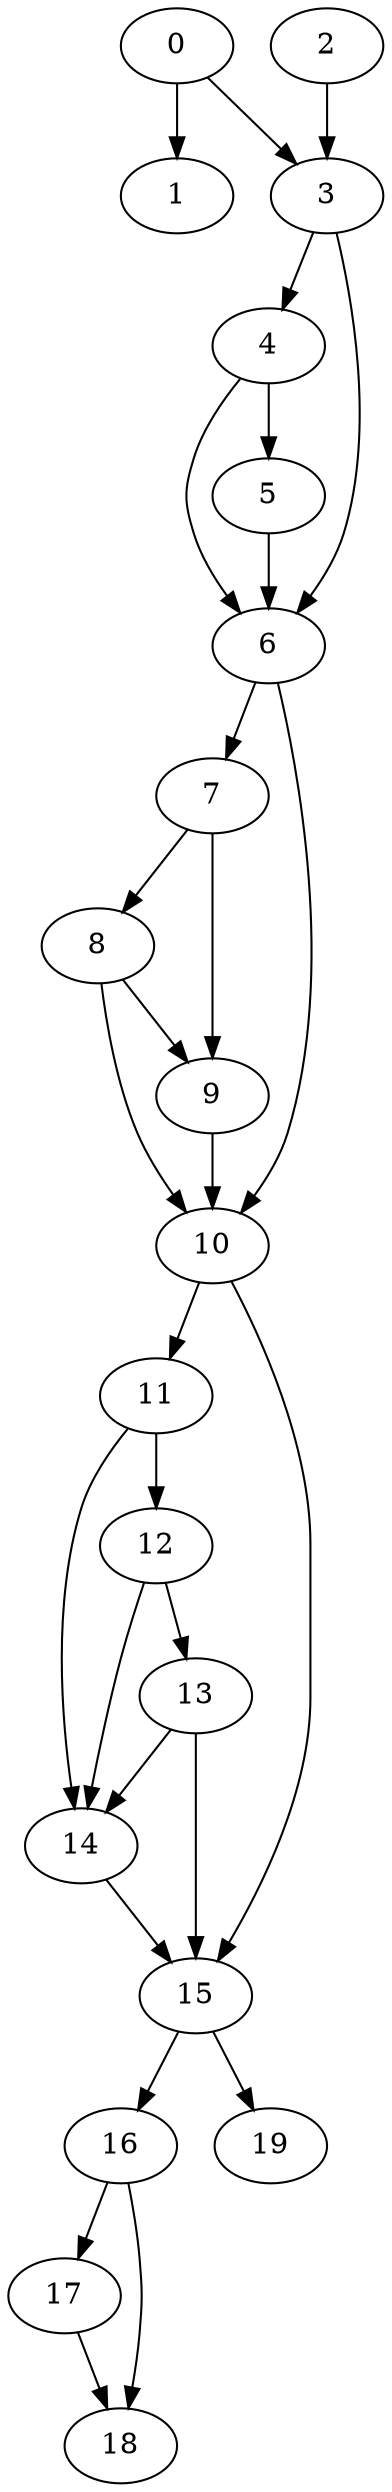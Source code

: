 digraph {
	0
	1
	2
	3
	4
	5
	6
	7
	8
	9
	10
	11
	12
	13
	14
	15
	16
	17
	18
	19
	0 -> 3
	2 -> 3
	3 -> 4
	3 -> 6
	4 -> 6
	5 -> 6
	6 -> 7
	10 -> 15
	13 -> 15
	14 -> 15
	17 -> 18
	16 -> 18
	0 -> 1
	4 -> 5
	10 -> 11
	11 -> 14
	12 -> 14
	13 -> 14
	7 -> 9
	8 -> 9
	11 -> 12
	15 -> 16
	16 -> 17
	15 -> 19
	7 -> 8
	9 -> 10
	6 -> 10
	8 -> 10
	12 -> 13
}
